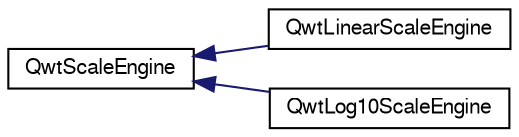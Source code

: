 digraph G
{
  edge [fontname="FreeSans",fontsize="10",labelfontname="FreeSans",labelfontsize="10"];
  node [fontname="FreeSans",fontsize="10",shape=record];
  rankdir="LR";
  Node1 [label="QwtScaleEngine",height=0.2,width=0.4,color="black", fillcolor="white", style="filled",URL="$class_qwt_scale_engine.html",tooltip="Base class for scale engines."];
  Node1 -> Node2 [dir="back",color="midnightblue",fontsize="10",style="solid",fontname="FreeSans"];
  Node2 [label="QwtLinearScaleEngine",height=0.2,width=0.4,color="black", fillcolor="white", style="filled",URL="$class_qwt_linear_scale_engine.html",tooltip="A scale engine for linear scales."];
  Node1 -> Node3 [dir="back",color="midnightblue",fontsize="10",style="solid",fontname="FreeSans"];
  Node3 [label="QwtLog10ScaleEngine",height=0.2,width=0.4,color="black", fillcolor="white", style="filled",URL="$class_qwt_log10_scale_engine.html",tooltip="A scale engine for logarithmic (base 10) scales."];
}
